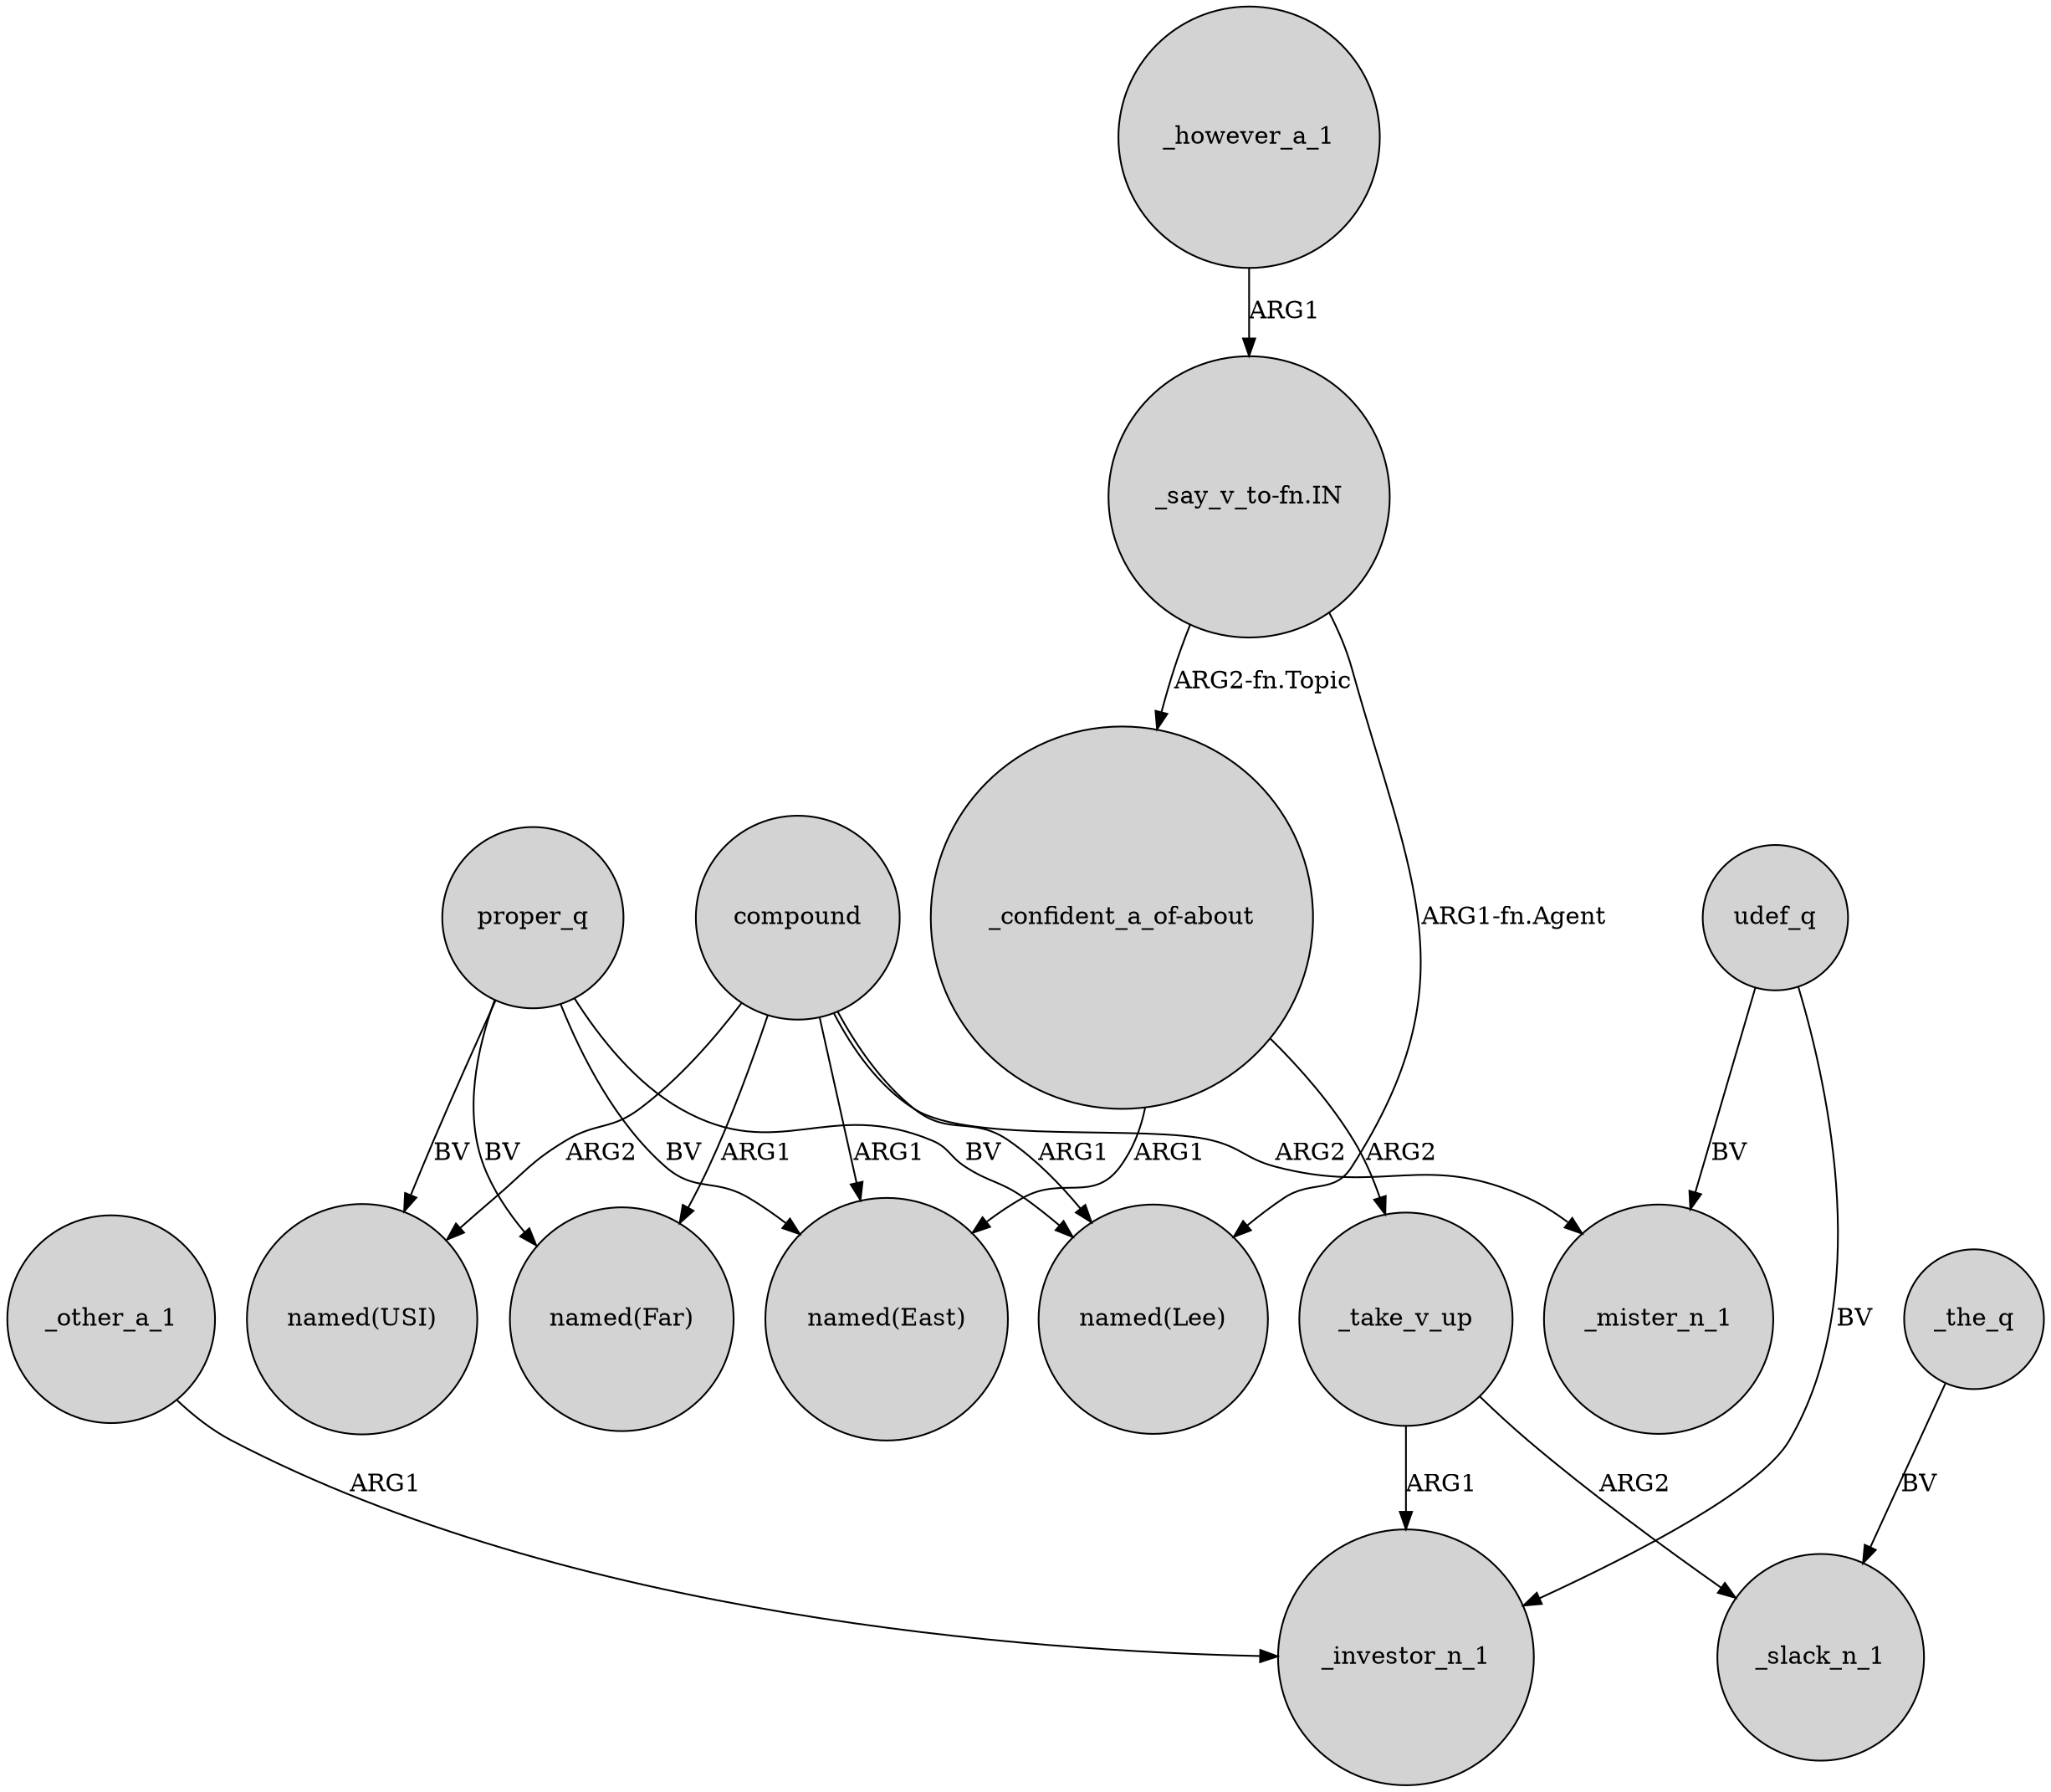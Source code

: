 digraph {
	node [shape=circle style=filled]
	"_say_v_to-fn.IN" -> "_confident_a_of-about" [label="ARG2-fn.Topic"]
	_other_a_1 -> _investor_n_1 [label=ARG1]
	compound -> "named(Far)" [label=ARG1]
	proper_q -> "named(Lee)" [label=BV]
	udef_q -> _investor_n_1 [label=BV]
	proper_q -> "named(USI)" [label=BV]
	compound -> _mister_n_1 [label=ARG2]
	udef_q -> _mister_n_1 [label=BV]
	_the_q -> _slack_n_1 [label=BV]
	"_confident_a_of-about" -> "named(East)" [label=ARG1]
	_however_a_1 -> "_say_v_to-fn.IN" [label=ARG1]
	_take_v_up -> _slack_n_1 [label=ARG2]
	"_confident_a_of-about" -> _take_v_up [label=ARG2]
	compound -> "named(East)" [label=ARG1]
	proper_q -> "named(Far)" [label=BV]
	"_say_v_to-fn.IN" -> "named(Lee)" [label="ARG1-fn.Agent"]
	compound -> "named(USI)" [label=ARG2]
	_take_v_up -> _investor_n_1 [label=ARG1]
	proper_q -> "named(East)" [label=BV]
	compound -> "named(Lee)" [label=ARG1]
}
